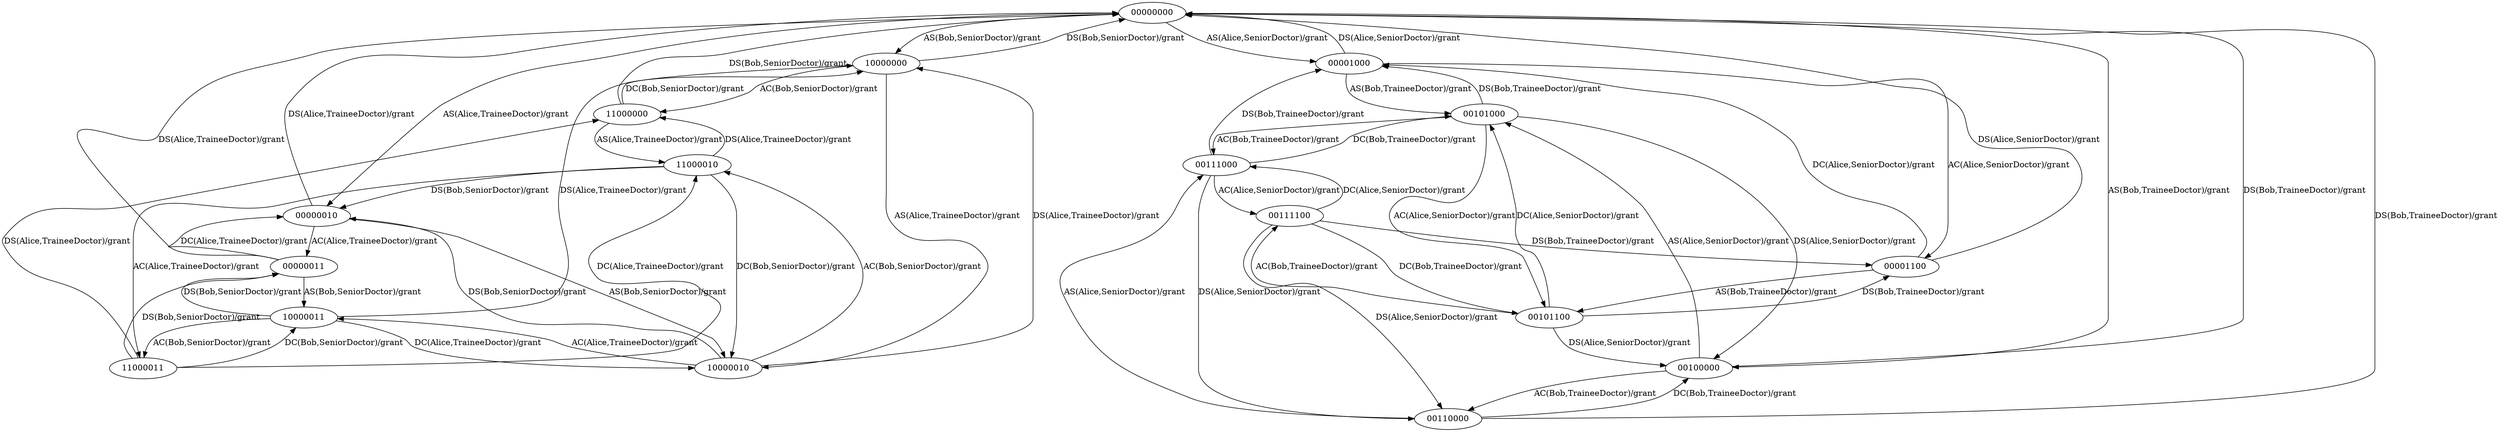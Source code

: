 digraph rbac2Fsm {
  00000000 -> 10000000 [ label ="AS(Bob,SeniorDoctor)/grant"];
  00000000 -> 00001000 [ label ="AS(Alice,SeniorDoctor)/grant"];
  00000000 -> 00100000 [ label ="AS(Bob,TraineeDoctor)/grant"];
  00000000 -> 00000010 [ label ="AS(Alice,TraineeDoctor)/grant"];
  10000000 -> 00000000 [ label ="DS(Bob,SeniorDoctor)/grant"];
  00000010 -> 10000010 [ label ="AS(Bob,SeniorDoctor)/grant"];
  00001000 -> 00000000 [ label ="DS(Alice,SeniorDoctor)/grant"];
  10000000 -> 11000000 [ label ="AC(Bob,SeniorDoctor)/grant"];
  00001000 -> 00001100 [ label ="AC(Alice,SeniorDoctor)/grant"];
  00001000 -> 00101000 [ label ="AS(Bob,TraineeDoctor)/grant"];
  00100000 -> 00101000 [ label ="AS(Alice,SeniorDoctor)/grant"];
  00100000 -> 00000000 [ label ="DS(Bob,TraineeDoctor)/grant"];
  10000000 -> 10000010 [ label ="AS(Alice,TraineeDoctor)/grant"];
  00000010 -> 00000000 [ label ="DS(Alice,TraineeDoctor)/grant"];
  00000010 -> 00000011 [ label ="AC(Alice,TraineeDoctor)/grant"];
  00100000 -> 00110000 [ label ="AC(Bob,TraineeDoctor)/grant"];
  10000010 -> 00000010 [ label ="DS(Bob,SeniorDoctor)/grant"];
  10000010 -> 11000010 [ label ="AC(Bob,SeniorDoctor)/grant"];
  00000011 -> 10000011 [ label ="AS(Bob,SeniorDoctor)/grant"];
  11000000 -> 00000000 [ label ="DS(Bob,SeniorDoctor)/grant"];
  11000000 -> 10000000 [ label ="DC(Bob,SeniorDoctor)/grant"];
  00101000 -> 00100000 [ label ="DS(Alice,SeniorDoctor)/grant"];
  00101000 -> 00101100 [ label ="AC(Alice,SeniorDoctor)/grant"];
  10000010 -> 10000000 [ label ="DS(Alice,TraineeDoctor)/grant"];
  10000010 -> 10000011 [ label ="AC(Alice,TraineeDoctor)/grant"];
  00110000 -> 00111000 [ label ="AS(Alice,SeniorDoctor)/grant"];
  11000000 -> 11000010 [ label ="AS(Alice,TraineeDoctor)/grant"];
  00101000 -> 00001000 [ label ="DS(Bob,TraineeDoctor)/grant"];
  00110000 -> 00000000 [ label ="DS(Bob,TraineeDoctor)/grant"];
  00001100 -> 00000000 [ label ="DS(Alice,SeniorDoctor)/grant"];
  00001100 -> 00001000 [ label ="DC(Alice,SeniorDoctor)/grant"];
  00101000 -> 00111000 [ label ="AC(Bob,TraineeDoctor)/grant"];
  00001100 -> 00101100 [ label ="AS(Bob,TraineeDoctor)/grant"];
  00000011 -> 00000000 [ label ="DS(Alice,TraineeDoctor)/grant"];
  00110000 -> 00100000 [ label ="DC(Bob,TraineeDoctor)/grant"];
  00000011 -> 00000010 [ label ="DC(Alice,TraineeDoctor)/grant"];
  11000010 -> 00000010 [ label ="DS(Bob,SeniorDoctor)/grant"];
  11000010 -> 10000010 [ label ="DC(Bob,SeniorDoctor)/grant"];
  10000011 -> 00000011 [ label ="DS(Bob,SeniorDoctor)/grant"];
  10000011 -> 11000011 [ label ="AC(Bob,SeniorDoctor)/grant"];
  00111000 -> 00110000 [ label ="DS(Alice,SeniorDoctor)/grant"];
  00101100 -> 00100000 [ label ="DS(Alice,SeniorDoctor)/grant"];
  11000010 -> 11000000 [ label ="DS(Alice,TraineeDoctor)/grant"];
  11000010 -> 11000011 [ label ="AC(Alice,TraineeDoctor)/grant"];
  00111000 -> 00111100 [ label ="AC(Alice,SeniorDoctor)/grant"];
  10000011 -> 10000000 [ label ="DS(Alice,TraineeDoctor)/grant"];
  00101100 -> 00101000 [ label ="DC(Alice,SeniorDoctor)/grant"];
  00101100 -> 00001100 [ label ="DS(Bob,TraineeDoctor)/grant"];
  00101100 -> 00111100 [ label ="AC(Bob,TraineeDoctor)/grant"];
  00111000 -> 00001000 [ label ="DS(Bob,TraineeDoctor)/grant"];
  00111000 -> 00101000 [ label ="DC(Bob,TraineeDoctor)/grant"];
  10000011 -> 10000010 [ label ="DC(Alice,TraineeDoctor)/grant"];
  11000011 -> 00000011 [ label ="DS(Bob,SeniorDoctor)/grant"];
  11000011 -> 10000011 [ label ="DC(Bob,SeniorDoctor)/grant"];
  11000011 -> 11000000 [ label ="DS(Alice,TraineeDoctor)/grant"];
  00111100 -> 00110000 [ label ="DS(Alice,SeniorDoctor)/grant"];
  11000011 -> 11000010 [ label ="DC(Alice,TraineeDoctor)/grant"];
  00111100 -> 00111000 [ label ="DC(Alice,SeniorDoctor)/grant"];
  00111100 -> 00001100 [ label ="DS(Bob,TraineeDoctor)/grant"];
  00111100 -> 00101100 [ label ="DC(Bob,TraineeDoctor)/grant"];
}
